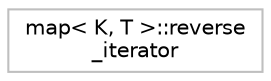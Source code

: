 digraph "Graphical Class Hierarchy"
{
 // LATEX_PDF_SIZE
  edge [fontname="Helvetica",fontsize="10",labelfontname="Helvetica",labelfontsize="10"];
  node [fontname="Helvetica",fontsize="10",shape=record];
  rankdir="LR";
  Node0 [label="map\< K, T \>::reverse\l_iterator",height=0.2,width=0.4,color="grey75", fillcolor="white", style="filled",tooltip="STL iterator class."];
}
